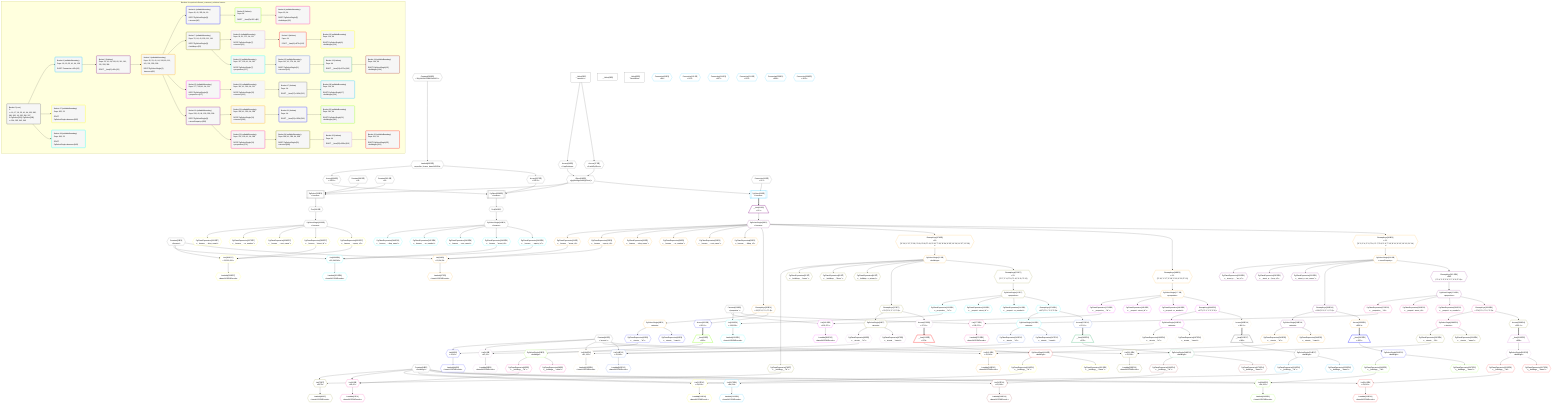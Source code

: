 %%{init: {'themeVariables': { 'fontSize': '12px'}}}%%
graph TD
    classDef path fill:#eee,stroke:#000,color:#000
    classDef plan fill:#fff,stroke-width:1px,color:#000
    classDef itemplan fill:#fff,stroke-width:2px,color:#000
    classDef unbatchedplan fill:#dff,stroke-width:1px,color:#000
    classDef sideeffectplan fill:#fcc,stroke-width:2px,color:#000
    classDef bucket fill:#f6f6f6,color:#000,stroke-width:2px,text-align:left


    %% plan dependencies
    PgSelect320[["PgSelect[320∈0]<br />ᐸhousesᐳ"]]:::plan
    Object18{{"Object[18∈0]<br />ᐸ{pgSettings,withPgClient}ᐳ"}}:::plan
    Constant380{{"Constant[380∈0]<br />ᐸ2ᐳ"}}:::plan
    Constant381{{"Constant[381∈0]<br />ᐸ3ᐳ"}}:::plan
    Object18 & Constant380 & Constant381 --> PgSelect320
    PgSelect338[["PgSelect[338∈0]<br />ᐸhousesᐳ"]]:::plan
    Access336{{"Access[336∈0]<br />ᐸ335.1ᐳ"}}:::plan
    Access337{{"Access[337∈0]<br />ᐸ335.2ᐳ"}}:::plan
    Object18 & Access336 & Access337 --> PgSelect338
    Access16{{"Access[16∈0]<br />ᐸ3.pgSettingsᐳ"}}:::plan
    Access17{{"Access[17∈0]<br />ᐸ3.withPgClientᐳ"}}:::plan
    Access16 & Access17 --> Object18
    __Value3["__Value[3∈0]<br />ᐸcontextᐳ"]:::plan
    __Value3 --> Access16
    __Value3 --> Access17
    First324{{"First[324∈0]"}}:::plan
    PgSelect320 --> First324
    PgSelectSingle325{{"PgSelectSingle[325∈0]<br />ᐸhousesᐳ"}}:::plan
    First324 --> PgSelectSingle325
    Lambda335{{"Lambda[335∈0]<br />ᐸspecifier_House_base64JSONᐳ"}}:::plan
    Constant382{{"Constant[382∈0]<br />ᐸ'WyJob3VzZXMiLDIsM10='ᐳ"}}:::plan
    Constant382 --> Lambda335
    Lambda335 --> Access336
    Lambda335 --> Access337
    First342{{"First[342∈0]"}}:::plan
    PgSelect338 --> First342
    PgSelectSingle343{{"PgSelectSingle[343∈0]<br />ᐸhousesᐳ"}}:::plan
    First342 --> PgSelectSingle343
    __Value0["__Value[0∈0]"]:::plan
    __Value5["__Value[5∈0]<br />ᐸrootValueᐳ"]:::plan
    Connection19{{"Connection[19∈0]<br />ᐸ15ᐳ"}}:::plan
    Constant23{{"Constant[23∈0]<br />ᐸ'houses'ᐳ"}}:::plan
    Constant41{{"Constant[41∈0]<br />ᐸ'streets'ᐳ"}}:::plan
    Constant64{{"Constant[64∈0]<br />ᐸ'buildings'ᐳ"}}:::plan
    Constant128{{"Constant[128∈0]<br />ᐸ'properties'ᐳ"}}:::plan
    List350{{"List[350∈28]<br />ᐸ23,348,349ᐳ"}}:::plan
    PgClassExpression348{{"PgClassExpression[348∈28]<br />ᐸ__houses__.”street_id”ᐳ"}}:::plan
    PgClassExpression349{{"PgClassExpression[349∈28]<br />ᐸ__houses__...operty_id”ᐳ"}}:::plan
    Constant23 & PgClassExpression348 & PgClassExpression349 --> List350
    PgClassExpression344{{"PgClassExpression[344∈28]<br />ᐸ__houses__...ding_name”ᐳ"}}:::plan
    PgSelectSingle343 --> PgClassExpression344
    PgClassExpression345{{"PgClassExpression[345∈28]<br />ᐸ__houses__...or_number”ᐳ"}}:::plan
    PgSelectSingle343 --> PgClassExpression345
    PgClassExpression346{{"PgClassExpression[346∈28]<br />ᐸ__houses__...reet_name”ᐳ"}}:::plan
    PgSelectSingle343 --> PgClassExpression346
    PgSelectSingle343 --> PgClassExpression348
    PgSelectSingle343 --> PgClassExpression349
    Lambda351{{"Lambda[351∈28]<br />ᐸbase64JSONEncodeᐳ"}}:::plan
    List350 --> Lambda351
    List332{{"List[332∈27]<br />ᐸ23,330,331ᐳ"}}:::plan
    PgClassExpression330{{"PgClassExpression[330∈27]<br />ᐸ__houses__.”street_id”ᐳ"}}:::plan
    PgClassExpression331{{"PgClassExpression[331∈27]<br />ᐸ__houses__...operty_id”ᐳ"}}:::plan
    Constant23 & PgClassExpression330 & PgClassExpression331 --> List332
    PgClassExpression326{{"PgClassExpression[326∈27]<br />ᐸ__houses__...ding_name”ᐳ"}}:::plan
    PgSelectSingle325 --> PgClassExpression326
    PgClassExpression327{{"PgClassExpression[327∈27]<br />ᐸ__houses__...or_number”ᐳ"}}:::plan
    PgSelectSingle325 --> PgClassExpression327
    PgClassExpression328{{"PgClassExpression[328∈27]<br />ᐸ__houses__...reet_name”ᐳ"}}:::plan
    PgSelectSingle325 --> PgClassExpression328
    PgSelectSingle325 --> PgClassExpression330
    PgSelectSingle325 --> PgClassExpression331
    Lambda333{{"Lambda[333∈27]<br />ᐸbase64JSONEncodeᐳ"}}:::plan
    List332 --> Lambda333
    PgSelect20[["PgSelect[20∈1]<br />ᐸhousesᐳ"]]:::plan
    Object18 & Connection19 --> PgSelect20
    Connection60{{"Connection[60∈1]<br />ᐸ56ᐳ"}}:::plan
    Connection111{{"Connection[111∈1]<br />ᐸ107ᐳ"}}:::plan
    Connection161{{"Connection[161∈1]<br />ᐸ157ᐳ"}}:::plan
    Connection211{{"Connection[211∈1]<br />ᐸ207ᐳ"}}:::plan
    Connection258{{"Connection[258∈1]<br />ᐸ254ᐳ"}}:::plan
    Connection308{{"Connection[308∈1]<br />ᐸ304ᐳ"}}:::plan
    __Item21[/"__Item[21∈2]<br />ᐸ20ᐳ"\]:::itemplan
    PgSelect20 ==> __Item21
    PgSelectSingle22{{"PgSelectSingle[22∈2]<br />ᐸhousesᐳ"}}:::plan
    __Item21 --> PgSelectSingle22
    List26{{"List[26∈3]<br />ᐸ23,24,25ᐳ"}}:::plan
    PgClassExpression24{{"PgClassExpression[24∈3]<br />ᐸ__houses__.”street_id”ᐳ"}}:::plan
    PgClassExpression25{{"PgClassExpression[25∈3]<br />ᐸ__houses__...operty_id”ᐳ"}}:::plan
    Constant23 & PgClassExpression24 & PgClassExpression25 --> List26
    PgSelectSingle22 --> PgClassExpression24
    PgSelectSingle22 --> PgClassExpression25
    Lambda27{{"Lambda[27∈3]<br />ᐸbase64JSONEncodeᐳ"}}:::plan
    List26 --> Lambda27
    PgClassExpression28{{"PgClassExpression[28∈3]<br />ᐸ__houses__...ding_name”ᐳ"}}:::plan
    PgSelectSingle22 --> PgClassExpression28
    PgClassExpression29{{"PgClassExpression[29∈3]<br />ᐸ__houses__...or_number”ᐳ"}}:::plan
    PgSelectSingle22 --> PgClassExpression29
    PgClassExpression30{{"PgClassExpression[30∈3]<br />ᐸ__houses__...reet_name”ᐳ"}}:::plan
    PgSelectSingle22 --> PgClassExpression30
    PgClassExpression32{{"PgClassExpression[32∈3]<br />ᐸ__houses__...ilding_id”ᐳ"}}:::plan
    PgSelectSingle22 --> PgClassExpression32
    RemapKeys353{{"RemapKeys[353∈3]<br />ᐸ22:{”0”:0,”1”:1,”2”:2}ᐳ"}}:::plan
    PgSelectSingle22 --> RemapKeys353
    PgSelectSingle40{{"PgSelectSingle[40∈3]<br />ᐸstreetsᐳ"}}:::plan
    RemapKeys353 --> PgSelectSingle40
    RemapKeys378{{"RemapKeys[378∈3]<br />ᐸ22:{”0”:26,”1”:27,”2”:28,”3”:29,”4”:30,”5”:31,”6”:32,”7”:33,”8”:34,”9”:35,”10”:36,”11”:37,”12”:38}ᐳ"}}:::plan
    PgSelectSingle22 --> RemapKeys378
    PgSelectSingle76{{"PgSelectSingle[76∈3]<br />ᐸbuildingsᐳ"}}:::plan
    RemapKeys378 --> PgSelectSingle76
    RemapKeys368{{"RemapKeys[368∈3]<br />ᐸ22:{”0”:16,”1”:17,”2”:18,”3”:19,”4”:20,”5”:21}ᐳ"}}:::plan
    PgSelectSingle22 --> RemapKeys368
    PgSelectSingle177{{"PgSelectSingle[177∈3]<br />ᐸpropertiesᐳ"}}:::plan
    RemapKeys368 --> PgSelectSingle177
    RemapKeys363{{"RemapKeys[363∈3]<br />ᐸ22:{”0”:3,”1”:4,”2”:5,”3”:6,”4”:7,”5”:8,”6”:9,”7”:10,”8”:11,”9”:12,”10”:13,”11”:14}ᐳ"}}:::plan
    PgSelectSingle22 --> RemapKeys363
    PgSelectSingle228{{"PgSelectSingle[228∈3]<br />ᐸstreetPropertyᐳ"}}:::plan
    RemapKeys363 --> PgSelectSingle228
    PgClassExpression229{{"PgClassExpression[229∈19]<br />ᐸ__street_p..._.”str_id”ᐳ"}}:::plan
    PgSelectSingle228 --> PgClassExpression229
    PgClassExpression230{{"PgClassExpression[230∈19]<br />ᐸ__street_p....”prop_id”ᐳ"}}:::plan
    PgSelectSingle228 --> PgClassExpression230
    PgClassExpression231{{"PgClassExpression[231∈19]<br />ᐸ__street_p...ent_owner”ᐳ"}}:::plan
    PgSelectSingle228 --> PgClassExpression231
    RemapKeys356{{"RemapKeys[356∈19]<br />ᐸ228:{”0”:0,”1”:1,”2”:2}ᐳ"}}:::plan
    PgSelectSingle228 --> RemapKeys356
    PgSelectSingle238{{"PgSelectSingle[238∈19]<br />ᐸstreetsᐳ"}}:::plan
    RemapKeys356 --> PgSelectSingle238
    RemapKeys361{{"RemapKeys[361∈19]<br />ᐸ228:{”0”:4,”1”:5,”2”:6,”3”:7,”4”:8,”5”:9}ᐳ"}}:::plan
    PgSelectSingle228 --> RemapKeys361
    PgSelectSingle274{{"PgSelectSingle[274∈19]<br />ᐸpropertiesᐳ"}}:::plan
    RemapKeys361 --> PgSelectSingle274
    List180{{"List[180∈15]<br />ᐸ128,179ᐳ"}}:::plan
    PgClassExpression179{{"PgClassExpression[179∈15]<br />ᐸ__properties__.”id”ᐳ"}}:::plan
    Constant128 & PgClassExpression179 --> List180
    PgSelectSingle177 --> PgClassExpression179
    Lambda181{{"Lambda[181∈15]<br />ᐸbase64JSONEncodeᐳ"}}:::plan
    List180 --> Lambda181
    PgClassExpression183{{"PgClassExpression[183∈15]<br />ᐸ__properti...street_id”ᐳ"}}:::plan
    PgSelectSingle177 --> PgClassExpression183
    PgClassExpression184{{"PgClassExpression[184∈15]<br />ᐸ__properti...or_number”ᐳ"}}:::plan
    PgSelectSingle177 --> PgClassExpression184
    RemapKeys366{{"RemapKeys[366∈15]<br />ᐸ177:{”0”:1,”1”:2,”2”:3}ᐳ"}}:::plan
    PgSelectSingle177 --> RemapKeys366
    PgSelectSingle191{{"PgSelectSingle[191∈15]<br />ᐸstreetsᐳ"}}:::plan
    RemapKeys366 --> PgSelectSingle191
    List79{{"List[79∈7]<br />ᐸ64,78ᐳ"}}:::plan
    PgClassExpression78{{"PgClassExpression[78∈7]<br />ᐸ__buildings__.”id”ᐳ"}}:::plan
    Constant64 & PgClassExpression78 --> List79
    PgSelectSingle76 --> PgClassExpression78
    Lambda80{{"Lambda[80∈7]<br />ᐸbase64JSONEncodeᐳ"}}:::plan
    List79 --> Lambda80
    PgClassExpression82{{"PgClassExpression[82∈7]<br />ᐸ__buildings__.”name”ᐳ"}}:::plan
    PgSelectSingle76 --> PgClassExpression82
    PgClassExpression83{{"PgClassExpression[83∈7]<br />ᐸ__buildings__.”floors”ᐳ"}}:::plan
    PgSelectSingle76 --> PgClassExpression83
    PgClassExpression84{{"PgClassExpression[84∈7]<br />ᐸ__building...s_primary”ᐳ"}}:::plan
    PgSelectSingle76 --> PgClassExpression84
    RemapKeys371{{"RemapKeys[371∈7]<br />ᐸ76:{”0”:1,”1”:2,”2”:3}ᐳ"}}:::plan
    PgSelectSingle76 --> RemapKeys371
    PgSelectSingle91{{"PgSelectSingle[91∈7]<br />ᐸstreetsᐳ"}}:::plan
    RemapKeys371 --> PgSelectSingle91
    RemapKeys376{{"RemapKeys[376∈7]<br />ᐸ76:{”0”:7,”1”:8,”2”:9,”3”:10,”4”:11,”5”:12}ᐳ"}}:::plan
    PgSelectSingle76 --> RemapKeys376
    PgSelectSingle127{{"PgSelectSingle[127∈7]<br />ᐸpropertiesᐳ"}}:::plan
    RemapKeys376 --> PgSelectSingle127
    List43{{"List[43∈4]<br />ᐸ41,42ᐳ"}}:::plan
    PgClassExpression42{{"PgClassExpression[42∈4]<br />ᐸ__streets__.”id”ᐳ"}}:::plan
    Constant41 & PgClassExpression42 --> List43
    PgSelectSingle40 --> PgClassExpression42
    Lambda44{{"Lambda[44∈4]<br />ᐸbase64JSONEncodeᐳ"}}:::plan
    List43 --> Lambda44
    PgClassExpression46{{"PgClassExpression[46∈4]<br />ᐸ__streets__.”name”ᐳ"}}:::plan
    PgSelectSingle40 --> PgClassExpression46
    Access352{{"Access[352∈4]<br />ᐸ353.1ᐳ"}}:::plan
    RemapKeys353 --> Access352
    List130{{"List[130∈11]<br />ᐸ128,129ᐳ"}}:::plan
    PgClassExpression129{{"PgClassExpression[129∈11]<br />ᐸ__properties__.”id”ᐳ"}}:::plan
    Constant128 & PgClassExpression129 --> List130
    List277{{"List[277∈23]<br />ᐸ128,276ᐳ"}}:::plan
    PgClassExpression276{{"PgClassExpression[276∈23]<br />ᐸ__properties__.”id”ᐳ"}}:::plan
    Constant128 & PgClassExpression276 --> List277
    PgSelectSingle127 --> PgClassExpression129
    Lambda131{{"Lambda[131∈11]<br />ᐸbase64JSONEncodeᐳ"}}:::plan
    List130 --> Lambda131
    PgClassExpression133{{"PgClassExpression[133∈11]<br />ᐸ__properti...street_id”ᐳ"}}:::plan
    PgSelectSingle127 --> PgClassExpression133
    PgClassExpression134{{"PgClassExpression[134∈11]<br />ᐸ__properti...or_number”ᐳ"}}:::plan
    PgSelectSingle127 --> PgClassExpression134
    RemapKeys374{{"RemapKeys[374∈11]<br />ᐸ127:{”0”:1,”1”:2,”2”:3}ᐳ"}}:::plan
    PgSelectSingle127 --> RemapKeys374
    PgSelectSingle141{{"PgSelectSingle[141∈11]<br />ᐸstreetsᐳ"}}:::plan
    RemapKeys374 --> PgSelectSingle141
    PgSelectSingle274 --> PgClassExpression276
    Lambda278{{"Lambda[278∈23]<br />ᐸbase64JSONEncodeᐳ"}}:::plan
    List277 --> Lambda278
    PgClassExpression280{{"PgClassExpression[280∈23]<br />ᐸ__properti...street_id”ᐳ"}}:::plan
    PgSelectSingle274 --> PgClassExpression280
    PgClassExpression281{{"PgClassExpression[281∈23]<br />ᐸ__properti...or_number”ᐳ"}}:::plan
    PgSelectSingle274 --> PgClassExpression281
    RemapKeys359{{"RemapKeys[359∈23]<br />ᐸ274:{”0”:1,”1”:2,”2”:3}ᐳ"}}:::plan
    PgSelectSingle274 --> RemapKeys359
    PgSelectSingle288{{"PgSelectSingle[288∈23]<br />ᐸstreetsᐳ"}}:::plan
    RemapKeys359 --> PgSelectSingle288
    List94{{"List[94∈8]<br />ᐸ41,93ᐳ"}}:::plan
    PgClassExpression93{{"PgClassExpression[93∈8]<br />ᐸ__streets__.”id”ᐳ"}}:::plan
    Constant41 & PgClassExpression93 --> List94
    List194{{"List[194∈16]<br />ᐸ41,193ᐳ"}}:::plan
    PgClassExpression193{{"PgClassExpression[193∈16]<br />ᐸ__streets__.”id”ᐳ"}}:::plan
    Constant41 & PgClassExpression193 --> List194
    List241{{"List[241∈20]<br />ᐸ41,240ᐳ"}}:::plan
    PgClassExpression240{{"PgClassExpression[240∈20]<br />ᐸ__streets__.”id”ᐳ"}}:::plan
    Constant41 & PgClassExpression240 --> List241
    __Item62[/"__Item[62∈5]<br />ᐸ352ᐳ"\]:::itemplan
    Access352 ==> __Item62
    PgSelectSingle63{{"PgSelectSingle[63∈5]<br />ᐸbuildingsᐳ"}}:::plan
    __Item62 --> PgSelectSingle63
    PgSelectSingle91 --> PgClassExpression93
    Lambda95{{"Lambda[95∈8]<br />ᐸbase64JSONEncodeᐳ"}}:::plan
    List94 --> Lambda95
    PgClassExpression97{{"PgClassExpression[97∈8]<br />ᐸ__streets__.”name”ᐳ"}}:::plan
    PgSelectSingle91 --> PgClassExpression97
    Access370{{"Access[370∈8]<br />ᐸ371.1ᐳ"}}:::plan
    RemapKeys371 --> Access370
    PgSelectSingle191 --> PgClassExpression193
    Lambda195{{"Lambda[195∈16]<br />ᐸbase64JSONEncodeᐳ"}}:::plan
    List194 --> Lambda195
    PgClassExpression197{{"PgClassExpression[197∈16]<br />ᐸ__streets__.”name”ᐳ"}}:::plan
    PgSelectSingle191 --> PgClassExpression197
    Access365{{"Access[365∈16]<br />ᐸ366.1ᐳ"}}:::plan
    RemapKeys366 --> Access365
    PgSelectSingle238 --> PgClassExpression240
    Lambda242{{"Lambda[242∈20]<br />ᐸbase64JSONEncodeᐳ"}}:::plan
    List241 --> Lambda242
    PgClassExpression244{{"PgClassExpression[244∈20]<br />ᐸ__streets__.”name”ᐳ"}}:::plan
    PgSelectSingle238 --> PgClassExpression244
    Access355{{"Access[355∈20]<br />ᐸ356.1ᐳ"}}:::plan
    RemapKeys356 --> Access355
    List66{{"List[66∈6]<br />ᐸ64,65ᐳ"}}:::plan
    PgClassExpression65{{"PgClassExpression[65∈6]<br />ᐸ__buildings__.”id”ᐳ"}}:::plan
    Constant64 & PgClassExpression65 --> List66
    List144{{"List[144∈12]<br />ᐸ41,143ᐳ"}}:::plan
    PgClassExpression143{{"PgClassExpression[143∈12]<br />ᐸ__streets__.”id”ᐳ"}}:::plan
    Constant41 & PgClassExpression143 --> List144
    List291{{"List[291∈24]<br />ᐸ41,290ᐳ"}}:::plan
    PgClassExpression290{{"PgClassExpression[290∈24]<br />ᐸ__streets__.”id”ᐳ"}}:::plan
    Constant41 & PgClassExpression290 --> List291
    PgSelectSingle63 --> PgClassExpression65
    Lambda67{{"Lambda[67∈6]<br />ᐸbase64JSONEncodeᐳ"}}:::plan
    List66 --> Lambda67
    PgClassExpression69{{"PgClassExpression[69∈6]<br />ᐸ__buildings__.”name”ᐳ"}}:::plan
    PgSelectSingle63 --> PgClassExpression69
    __Item113[/"__Item[113∈9]<br />ᐸ370ᐳ"\]:::itemplan
    Access370 ==> __Item113
    PgSelectSingle114{{"PgSelectSingle[114∈9]<br />ᐸbuildingsᐳ"}}:::plan
    __Item113 --> PgSelectSingle114
    PgSelectSingle141 --> PgClassExpression143
    Lambda145{{"Lambda[145∈12]<br />ᐸbase64JSONEncodeᐳ"}}:::plan
    List144 --> Lambda145
    PgClassExpression147{{"PgClassExpression[147∈12]<br />ᐸ__streets__.”name”ᐳ"}}:::plan
    PgSelectSingle141 --> PgClassExpression147
    Access373{{"Access[373∈12]<br />ᐸ374.1ᐳ"}}:::plan
    RemapKeys374 --> Access373
    __Item213[/"__Item[213∈17]<br />ᐸ365ᐳ"\]:::itemplan
    Access365 ==> __Item213
    PgSelectSingle214{{"PgSelectSingle[214∈17]<br />ᐸbuildingsᐳ"}}:::plan
    __Item213 --> PgSelectSingle214
    __Item260[/"__Item[260∈21]<br />ᐸ355ᐳ"\]:::itemplan
    Access355 ==> __Item260
    PgSelectSingle261{{"PgSelectSingle[261∈21]<br />ᐸbuildingsᐳ"}}:::plan
    __Item260 --> PgSelectSingle261
    PgSelectSingle288 --> PgClassExpression290
    Lambda292{{"Lambda[292∈24]<br />ᐸbase64JSONEncodeᐳ"}}:::plan
    List291 --> Lambda292
    PgClassExpression294{{"PgClassExpression[294∈24]<br />ᐸ__streets__.”name”ᐳ"}}:::plan
    PgSelectSingle288 --> PgClassExpression294
    Access358{{"Access[358∈24]<br />ᐸ359.1ᐳ"}}:::plan
    RemapKeys359 --> Access358
    List117{{"List[117∈10]<br />ᐸ64,116ᐳ"}}:::plan
    PgClassExpression116{{"PgClassExpression[116∈10]<br />ᐸ__buildings__.”id”ᐳ"}}:::plan
    Constant64 & PgClassExpression116 --> List117
    List217{{"List[217∈18]<br />ᐸ64,216ᐳ"}}:::plan
    PgClassExpression216{{"PgClassExpression[216∈18]<br />ᐸ__buildings__.”id”ᐳ"}}:::plan
    Constant64 & PgClassExpression216 --> List217
    List264{{"List[264∈22]<br />ᐸ64,263ᐳ"}}:::plan
    PgClassExpression263{{"PgClassExpression[263∈22]<br />ᐸ__buildings__.”id”ᐳ"}}:::plan
    Constant64 & PgClassExpression263 --> List264
    PgSelectSingle114 --> PgClassExpression116
    Lambda118{{"Lambda[118∈10]<br />ᐸbase64JSONEncodeᐳ"}}:::plan
    List117 --> Lambda118
    PgClassExpression120{{"PgClassExpression[120∈10]<br />ᐸ__buildings__.”name”ᐳ"}}:::plan
    PgSelectSingle114 --> PgClassExpression120
    __Item163[/"__Item[163∈13]<br />ᐸ373ᐳ"\]:::itemplan
    Access373 ==> __Item163
    PgSelectSingle164{{"PgSelectSingle[164∈13]<br />ᐸbuildingsᐳ"}}:::plan
    __Item163 --> PgSelectSingle164
    PgSelectSingle214 --> PgClassExpression216
    Lambda218{{"Lambda[218∈18]<br />ᐸbase64JSONEncodeᐳ"}}:::plan
    List217 --> Lambda218
    PgClassExpression220{{"PgClassExpression[220∈18]<br />ᐸ__buildings__.”name”ᐳ"}}:::plan
    PgSelectSingle214 --> PgClassExpression220
    PgSelectSingle261 --> PgClassExpression263
    Lambda265{{"Lambda[265∈22]<br />ᐸbase64JSONEncodeᐳ"}}:::plan
    List264 --> Lambda265
    PgClassExpression267{{"PgClassExpression[267∈22]<br />ᐸ__buildings__.”name”ᐳ"}}:::plan
    PgSelectSingle261 --> PgClassExpression267
    __Item310[/"__Item[310∈25]<br />ᐸ358ᐳ"\]:::itemplan
    Access358 ==> __Item310
    PgSelectSingle311{{"PgSelectSingle[311∈25]<br />ᐸbuildingsᐳ"}}:::plan
    __Item310 --> PgSelectSingle311
    List167{{"List[167∈14]<br />ᐸ64,166ᐳ"}}:::plan
    PgClassExpression166{{"PgClassExpression[166∈14]<br />ᐸ__buildings__.”id”ᐳ"}}:::plan
    Constant64 & PgClassExpression166 --> List167
    List314{{"List[314∈26]<br />ᐸ64,313ᐳ"}}:::plan
    PgClassExpression313{{"PgClassExpression[313∈26]<br />ᐸ__buildings__.”id”ᐳ"}}:::plan
    Constant64 & PgClassExpression313 --> List314
    PgSelectSingle164 --> PgClassExpression166
    Lambda168{{"Lambda[168∈14]<br />ᐸbase64JSONEncodeᐳ"}}:::plan
    List167 --> Lambda168
    PgClassExpression170{{"PgClassExpression[170∈14]<br />ᐸ__buildings__.”name”ᐳ"}}:::plan
    PgSelectSingle164 --> PgClassExpression170
    PgSelectSingle311 --> PgClassExpression313
    Lambda315{{"Lambda[315∈26]<br />ᐸbase64JSONEncodeᐳ"}}:::plan
    List314 --> Lambda315
    PgClassExpression317{{"PgClassExpression[317∈26]<br />ᐸ__buildings__.”name”ᐳ"}}:::plan
    PgSelectSingle311 --> PgClassExpression317

    %% define steps

    subgraph "Buckets for queries/v4/smart_comment_relations.houses"
    Bucket0("Bucket 0 (root)<br />1: <br />ᐳ: 16, 17, 19, 23, 41, 64, 128, 380, 381, 382, 18, 335, 336, 337<br />2: PgSelect[320], PgSelect[338]<br />ᐳ: 324, 325, 342, 343"):::bucket
    classDef bucket0 stroke:#696969
    class Bucket0,__Value0,__Value3,__Value5,Access16,Access17,Object18,Connection19,Constant23,Constant41,Constant64,Constant128,PgSelect320,First324,PgSelectSingle325,Lambda335,Access336,Access337,PgSelect338,First342,PgSelectSingle343,Constant380,Constant381,Constant382 bucket0
    Bucket1("Bucket 1 (nullableBoundary)<br />Deps: 18, 19, 23, 41, 64, 128<br /><br />ROOT Connectionᐸ15ᐳ[19]"):::bucket
    classDef bucket1 stroke:#00bfff
    class Bucket1,PgSelect20,Connection60,Connection111,Connection161,Connection211,Connection258,Connection308 bucket1
    Bucket2("Bucket 2 (listItem)<br />Deps: 23, 41, 64, 128, 60, 111, 161, 211, 258, 308<br /><br />ROOT __Item{2}ᐸ20ᐳ[21]"):::bucket
    classDef bucket2 stroke:#7f007f
    class Bucket2,__Item21,PgSelectSingle22 bucket2
    Bucket3("Bucket 3 (nullableBoundary)<br />Deps: 22, 23, 41, 64, 128, 60, 111, 161, 211, 258, 308<br /><br />ROOT PgSelectSingle{2}ᐸhousesᐳ[22]"):::bucket
    classDef bucket3 stroke:#ffa500
    class Bucket3,PgClassExpression24,PgClassExpression25,List26,Lambda27,PgClassExpression28,PgClassExpression29,PgClassExpression30,PgClassExpression32,PgSelectSingle40,PgSelectSingle76,PgSelectSingle177,PgSelectSingle228,RemapKeys353,RemapKeys363,RemapKeys368,RemapKeys378 bucket3
    Bucket4("Bucket 4 (nullableBoundary)<br />Deps: 40, 41, 353, 64, 60<br /><br />ROOT PgSelectSingle{3}ᐸstreetsᐳ[40]"):::bucket
    classDef bucket4 stroke:#0000ff
    class Bucket4,PgClassExpression42,List43,Lambda44,PgClassExpression46,Access352 bucket4
    Bucket5("Bucket 5 (listItem)<br />Deps: 64<br /><br />ROOT __Item{5}ᐸ352ᐳ[62]"):::bucket
    classDef bucket5 stroke:#7fff00
    class Bucket5,__Item62,PgSelectSingle63 bucket5
    Bucket6("Bucket 6 (nullableBoundary)<br />Deps: 63, 64<br /><br />ROOT PgSelectSingle{5}ᐸbuildingsᐳ[63]"):::bucket
    classDef bucket6 stroke:#ff1493
    class Bucket6,PgClassExpression65,List66,Lambda67,PgClassExpression69 bucket6
    Bucket7("Bucket 7 (nullableBoundary)<br />Deps: 76, 64, 41, 128, 111, 161<br /><br />ROOT PgSelectSingle{3}ᐸbuildingsᐳ[76]"):::bucket
    classDef bucket7 stroke:#808000
    class Bucket7,PgClassExpression78,List79,Lambda80,PgClassExpression82,PgClassExpression83,PgClassExpression84,PgSelectSingle91,PgSelectSingle127,RemapKeys371,RemapKeys376 bucket7
    Bucket8("Bucket 8 (nullableBoundary)<br />Deps: 91, 41, 371, 64, 111<br /><br />ROOT PgSelectSingle{7}ᐸstreetsᐳ[91]"):::bucket
    classDef bucket8 stroke:#dda0dd
    class Bucket8,PgClassExpression93,List94,Lambda95,PgClassExpression97,Access370 bucket8
    Bucket9("Bucket 9 (listItem)<br />Deps: 64<br /><br />ROOT __Item{9}ᐸ370ᐳ[113]"):::bucket
    classDef bucket9 stroke:#ff0000
    class Bucket9,__Item113,PgSelectSingle114 bucket9
    Bucket10("Bucket 10 (nullableBoundary)<br />Deps: 114, 64<br /><br />ROOT PgSelectSingle{9}ᐸbuildingsᐳ[114]"):::bucket
    classDef bucket10 stroke:#ffff00
    class Bucket10,PgClassExpression116,List117,Lambda118,PgClassExpression120 bucket10
    Bucket11("Bucket 11 (nullableBoundary)<br />Deps: 127, 128, 41, 64, 161<br /><br />ROOT PgSelectSingle{7}ᐸpropertiesᐳ[127]"):::bucket
    classDef bucket11 stroke:#00ffff
    class Bucket11,PgClassExpression129,List130,Lambda131,PgClassExpression133,PgClassExpression134,PgSelectSingle141,RemapKeys374 bucket11
    Bucket12("Bucket 12 (nullableBoundary)<br />Deps: 141, 41, 374, 64, 161<br /><br />ROOT PgSelectSingle{11}ᐸstreetsᐳ[141]"):::bucket
    classDef bucket12 stroke:#4169e1
    class Bucket12,PgClassExpression143,List144,Lambda145,PgClassExpression147,Access373 bucket12
    Bucket13("Bucket 13 (listItem)<br />Deps: 64<br /><br />ROOT __Item{13}ᐸ373ᐳ[163]"):::bucket
    classDef bucket13 stroke:#3cb371
    class Bucket13,__Item163,PgSelectSingle164 bucket13
    Bucket14("Bucket 14 (nullableBoundary)<br />Deps: 164, 64<br /><br />ROOT PgSelectSingle{13}ᐸbuildingsᐳ[164]"):::bucket
    classDef bucket14 stroke:#a52a2a
    class Bucket14,PgClassExpression166,List167,Lambda168,PgClassExpression170 bucket14
    Bucket15("Bucket 15 (nullableBoundary)<br />Deps: 177, 128, 41, 64, 211<br /><br />ROOT PgSelectSingle{3}ᐸpropertiesᐳ[177]"):::bucket
    classDef bucket15 stroke:#ff00ff
    class Bucket15,PgClassExpression179,List180,Lambda181,PgClassExpression183,PgClassExpression184,PgSelectSingle191,RemapKeys366 bucket15
    Bucket16("Bucket 16 (nullableBoundary)<br />Deps: 191, 41, 366, 64, 211<br /><br />ROOT PgSelectSingle{15}ᐸstreetsᐳ[191]"):::bucket
    classDef bucket16 stroke:#f5deb3
    class Bucket16,PgClassExpression193,List194,Lambda195,PgClassExpression197,Access365 bucket16
    Bucket17("Bucket 17 (listItem)<br />Deps: 64<br /><br />ROOT __Item{17}ᐸ365ᐳ[213]"):::bucket
    classDef bucket17 stroke:#696969
    class Bucket17,__Item213,PgSelectSingle214 bucket17
    Bucket18("Bucket 18 (nullableBoundary)<br />Deps: 214, 64<br /><br />ROOT PgSelectSingle{17}ᐸbuildingsᐳ[214]"):::bucket
    classDef bucket18 stroke:#00bfff
    class Bucket18,PgClassExpression216,List217,Lambda218,PgClassExpression220 bucket18
    Bucket19("Bucket 19 (nullableBoundary)<br />Deps: 228, 41, 64, 128, 258, 308<br /><br />ROOT PgSelectSingle{3}ᐸstreetPropertyᐳ[228]"):::bucket
    classDef bucket19 stroke:#7f007f
    class Bucket19,PgClassExpression229,PgClassExpression230,PgClassExpression231,PgSelectSingle238,PgSelectSingle274,RemapKeys356,RemapKeys361 bucket19
    Bucket20("Bucket 20 (nullableBoundary)<br />Deps: 238, 41, 356, 64, 258<br /><br />ROOT PgSelectSingle{19}ᐸstreetsᐳ[238]"):::bucket
    classDef bucket20 stroke:#ffa500
    class Bucket20,PgClassExpression240,List241,Lambda242,PgClassExpression244,Access355 bucket20
    Bucket21("Bucket 21 (listItem)<br />Deps: 64<br /><br />ROOT __Item{21}ᐸ355ᐳ[260]"):::bucket
    classDef bucket21 stroke:#0000ff
    class Bucket21,__Item260,PgSelectSingle261 bucket21
    Bucket22("Bucket 22 (nullableBoundary)<br />Deps: 261, 64<br /><br />ROOT PgSelectSingle{21}ᐸbuildingsᐳ[261]"):::bucket
    classDef bucket22 stroke:#7fff00
    class Bucket22,PgClassExpression263,List264,Lambda265,PgClassExpression267 bucket22
    Bucket23("Bucket 23 (nullableBoundary)<br />Deps: 274, 128, 41, 64, 308<br /><br />ROOT PgSelectSingle{19}ᐸpropertiesᐳ[274]"):::bucket
    classDef bucket23 stroke:#ff1493
    class Bucket23,PgClassExpression276,List277,Lambda278,PgClassExpression280,PgClassExpression281,PgSelectSingle288,RemapKeys359 bucket23
    Bucket24("Bucket 24 (nullableBoundary)<br />Deps: 288, 41, 359, 64, 308<br /><br />ROOT PgSelectSingle{23}ᐸstreetsᐳ[288]"):::bucket
    classDef bucket24 stroke:#808000
    class Bucket24,PgClassExpression290,List291,Lambda292,PgClassExpression294,Access358 bucket24
    Bucket25("Bucket 25 (listItem)<br />Deps: 64<br /><br />ROOT __Item{25}ᐸ358ᐳ[310]"):::bucket
    classDef bucket25 stroke:#dda0dd
    class Bucket25,__Item310,PgSelectSingle311 bucket25
    Bucket26("Bucket 26 (nullableBoundary)<br />Deps: 311, 64<br /><br />ROOT PgSelectSingle{25}ᐸbuildingsᐳ[311]"):::bucket
    classDef bucket26 stroke:#ff0000
    class Bucket26,PgClassExpression313,List314,Lambda315,PgClassExpression317 bucket26
    Bucket27("Bucket 27 (nullableBoundary)<br />Deps: 325, 23<br /><br />ROOT PgSelectSingleᐸhousesᐳ[325]"):::bucket
    classDef bucket27 stroke:#ffff00
    class Bucket27,PgClassExpression326,PgClassExpression327,PgClassExpression328,PgClassExpression330,PgClassExpression331,List332,Lambda333 bucket27
    Bucket28("Bucket 28 (nullableBoundary)<br />Deps: 343, 23<br /><br />ROOT PgSelectSingleᐸhousesᐳ[343]"):::bucket
    classDef bucket28 stroke:#00ffff
    class Bucket28,PgClassExpression344,PgClassExpression345,PgClassExpression346,PgClassExpression348,PgClassExpression349,List350,Lambda351 bucket28
    Bucket0 --> Bucket1 & Bucket27 & Bucket28
    Bucket1 --> Bucket2
    Bucket2 --> Bucket3
    Bucket3 --> Bucket4 & Bucket7 & Bucket15 & Bucket19
    Bucket4 --> Bucket5
    Bucket5 --> Bucket6
    Bucket7 --> Bucket8 & Bucket11
    Bucket8 --> Bucket9
    Bucket9 --> Bucket10
    Bucket11 --> Bucket12
    Bucket12 --> Bucket13
    Bucket13 --> Bucket14
    Bucket15 --> Bucket16
    Bucket16 --> Bucket17
    Bucket17 --> Bucket18
    Bucket19 --> Bucket20 & Bucket23
    Bucket20 --> Bucket21
    Bucket21 --> Bucket22
    Bucket23 --> Bucket24
    Bucket24 --> Bucket25
    Bucket25 --> Bucket26
    end